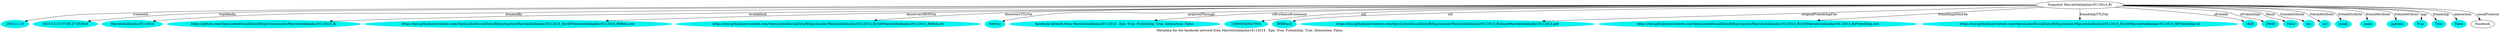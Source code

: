 digraph  {
	graph [label="Metadata for the facebook network from MarceloSaldanha19112014 . Ego: True. Friendship: True. Interaction: False."];
	node [label="\N"];
	0	 [color="#02F3F1",
		label="2014-11-19",
		style=filled];
	"Snapshot MarceloSaldanha19112014_fb" -> 0	 [label=createdAt];
	1	 [color="#02F3F1",
		label="2015-12-10 07:56:27.953544",
		style=filled];
	"Snapshot MarceloSaldanha19112014_fb" -> 1	 [label=triplifiedIn];
	2	 [color="#02F3F1",
		label=MarceloSaldanha19112014,
		style=filled];
	"Snapshot MarceloSaldanha19112014_fb" -> 2	 [label=donatedBy];
	3	 [color="#02F3F1",
		label="https://github.com/OpenLinkedSocialData/fbEgo/tree/master/MarceloSaldanha19112014_fb",
		style=filled];
	"Snapshot MarceloSaldanha19112014_fb" -> 3	 [label=availableAt];
	4	 [color="#02F3F1",
		label="https://raw.githubusercontent.com/OpenLinkedSocialData/fbEgo/master/MarceloSaldanha19112014_fb/rdf/MarceloSaldanha19112014_fbMeta.owl",
		style=filled];
	"Snapshot MarceloSaldanha19112014_fb" -> 4	 [label=discorveryRDFFile];
	5	 [color="#02F3F1",
		label="https://raw.githubusercontent.com/OpenLinkedSocialData/fbEgo/master/MarceloSaldanha19112014_fb/rdf/MarceloSaldanha19112014_fbMeta.ttl",
		style=filled];
	"Snapshot MarceloSaldanha19112014_fb" -> 5	 [label=discoveryTTLFile];
	6	 [color="#02F3F1",
		label=Netvizz,
		style=filled];
	"Snapshot MarceloSaldanha19112014_fb" -> 6	 [label=acquiredThrough];
	7	 [color="#02F3F1",
		label="facebook network from MarceloSaldanha19112014 . Ego: True. Friendship: True. Interaction: False.",
		style=filled];
	"Snapshot MarceloSaldanha19112014_fb" -> 7	 [label="rdf-schema#comment"];
	8	 [color="#02F3F1",
		label=100000028547604,
		style=filled];
	"Snapshot MarceloSaldanha19112014_fb" -> 8	 [label=uid];
	9	 [color="#02F3F1",
		label=IBEBrasil,
		style=filled];
	"Snapshot MarceloSaldanha19112014_fb" -> 9	 [label=sid];
	10	 [color="#02F3F1",
		label="https://raw.githubusercontent.com/OpenLinkedSocialData/fbEgo/master/MarceloSaldanha19112014_fb/base/MarceloSaldanha19112014.gdf",
		style=filled];
	"Snapshot MarceloSaldanha19112014_fb" -> 10	 [label=originalFriendshipFile];
	11	 [color="#02F3F1",
		label="https://raw.githubusercontent.com/OpenLinkedSocialData/fbEgo/master/MarceloSaldanha19112014_fb/rdf/MarceloSaldanha19112014_fbFriendship.owl",
		style=filled];
	"Snapshot MarceloSaldanha19112014_fb" -> 11	 [label=friendshipXMLFile];
	12	 [color="#02F3F1",
		label="https://raw.githubusercontent.com/OpenLinkedSocialData/fbEgo/master/MarceloSaldanha19112014_fb/rdf/MarceloSaldanha19112014_fbFriendship.ttl",
		style=filled];
	"Snapshot MarceloSaldanha19112014_fb" -> 12	 [label=friendshipTTLFile];
	13	 [color="#02F3F1",
		label=1828,
		style=filled];
	"Snapshot MarceloSaldanha19112014_fb" -> 13	 [label=nFriends];
	14	 [color="#02F3F1",
		label=29440,
		style=filled];
	"Snapshot MarceloSaldanha19112014_fb" -> 14	 [label=nFriendships];
	15	 [color="#02F3F1",
		label=False,
		style=filled];
	"Snapshot MarceloSaldanha19112014_fb" -> 15	 [label=fAnon];
	16	 [color="#02F3F1",
		label=sex,
		style=filled];
	"Snapshot MarceloSaldanha19112014_fb" -> 16	 [label=friendAttribute];
	17	 [color="#02F3F1",
		label=uid,
		style=filled];
	"Snapshot MarceloSaldanha19112014_fb" -> 17	 [label=friendAttribute];
	18	 [color="#02F3F1",
		label=locale,
		style=filled];
	"Snapshot MarceloSaldanha19112014_fb" -> 18	 [label=friendAttribute];
	19	 [color="#02F3F1",
		label=name,
		style=filled];
	"Snapshot MarceloSaldanha19112014_fb" -> 19	 [label=friendAttribute];
	20	 [color="#02F3F1",
		label=agerank,
		style=filled];
	"Snapshot MarceloSaldanha19112014_fb" -> 20	 [label=friendAttribute];
	21	 [color="#02F3F1",
		label=True,
		style=filled];
	"Snapshot MarceloSaldanha19112014_fb" -> 21	 [label=ego];
	22	 [color="#02F3F1",
		label=True,
		style=filled];
	"Snapshot MarceloSaldanha19112014_fb" -> 22	 [label=friendship];
	23	 [color="#02F3F1",
		label=False,
		style=filled];
	"Snapshot MarceloSaldanha19112014_fb" -> 23	 [label=interaction];
	"Snapshot MarceloSaldanha19112014_fb" -> Facebook	 [label=socialProtocol];
}
